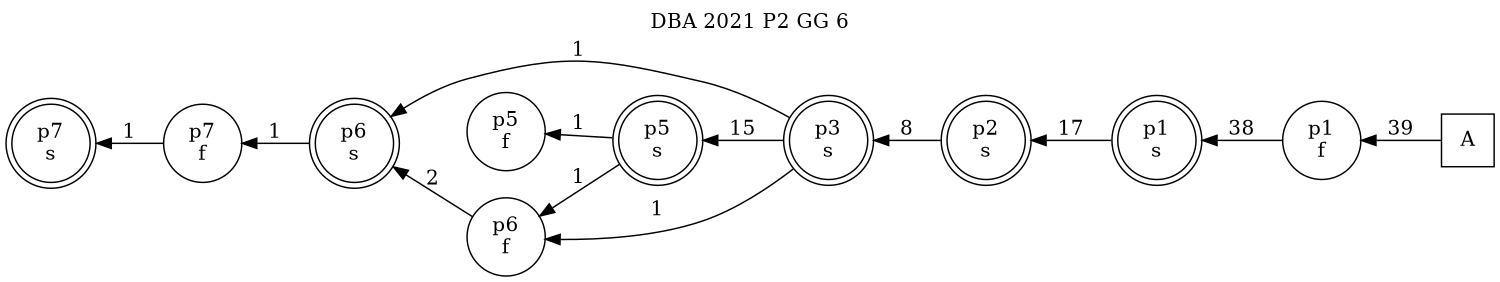 digraph DBA_2021_P2_GG_6_GOOD {
labelloc="tl"
label= " DBA 2021 P2 GG 6 "
rankdir="RL";
graph [ size=" 10 , 10 !"]

"A" [shape="square" label="A"]
"p1_f" [shape="circle" label="p1
f"]
"p1_s" [shape="doublecircle" label="p1
s"]
"p2_s" [shape="doublecircle" label="p2
s"]
"p3_s" [shape="doublecircle" label="p3
s"]
"p6_s" [shape="doublecircle" label="p6
s"]
"p5_s" [shape="doublecircle" label="p5
s"]
"p5_f" [shape="circle" label="p5
f"]
"p6_f" [shape="circle" label="p6
f"]
"p7_f" [shape="circle" label="p7
f"]
"p7_s" [shape="doublecircle" label="p7
s"]
"A" -> "p1_f" [ label=39]
"p1_f" -> "p1_s" [ label=38]
"p1_s" -> "p2_s" [ label=17]
"p2_s" -> "p3_s" [ label=8]
"p3_s" -> "p6_s" [ label=1]
"p3_s" -> "p5_s" [ label=15]
"p3_s" -> "p6_f" [ label=1]
"p6_s" -> "p7_f" [ label=1]
"p5_s" -> "p5_f" [ label=1]
"p5_s" -> "p6_f" [ label=1]
"p6_f" -> "p6_s" [ label=2]
"p7_f" -> "p7_s" [ label=1]
}
